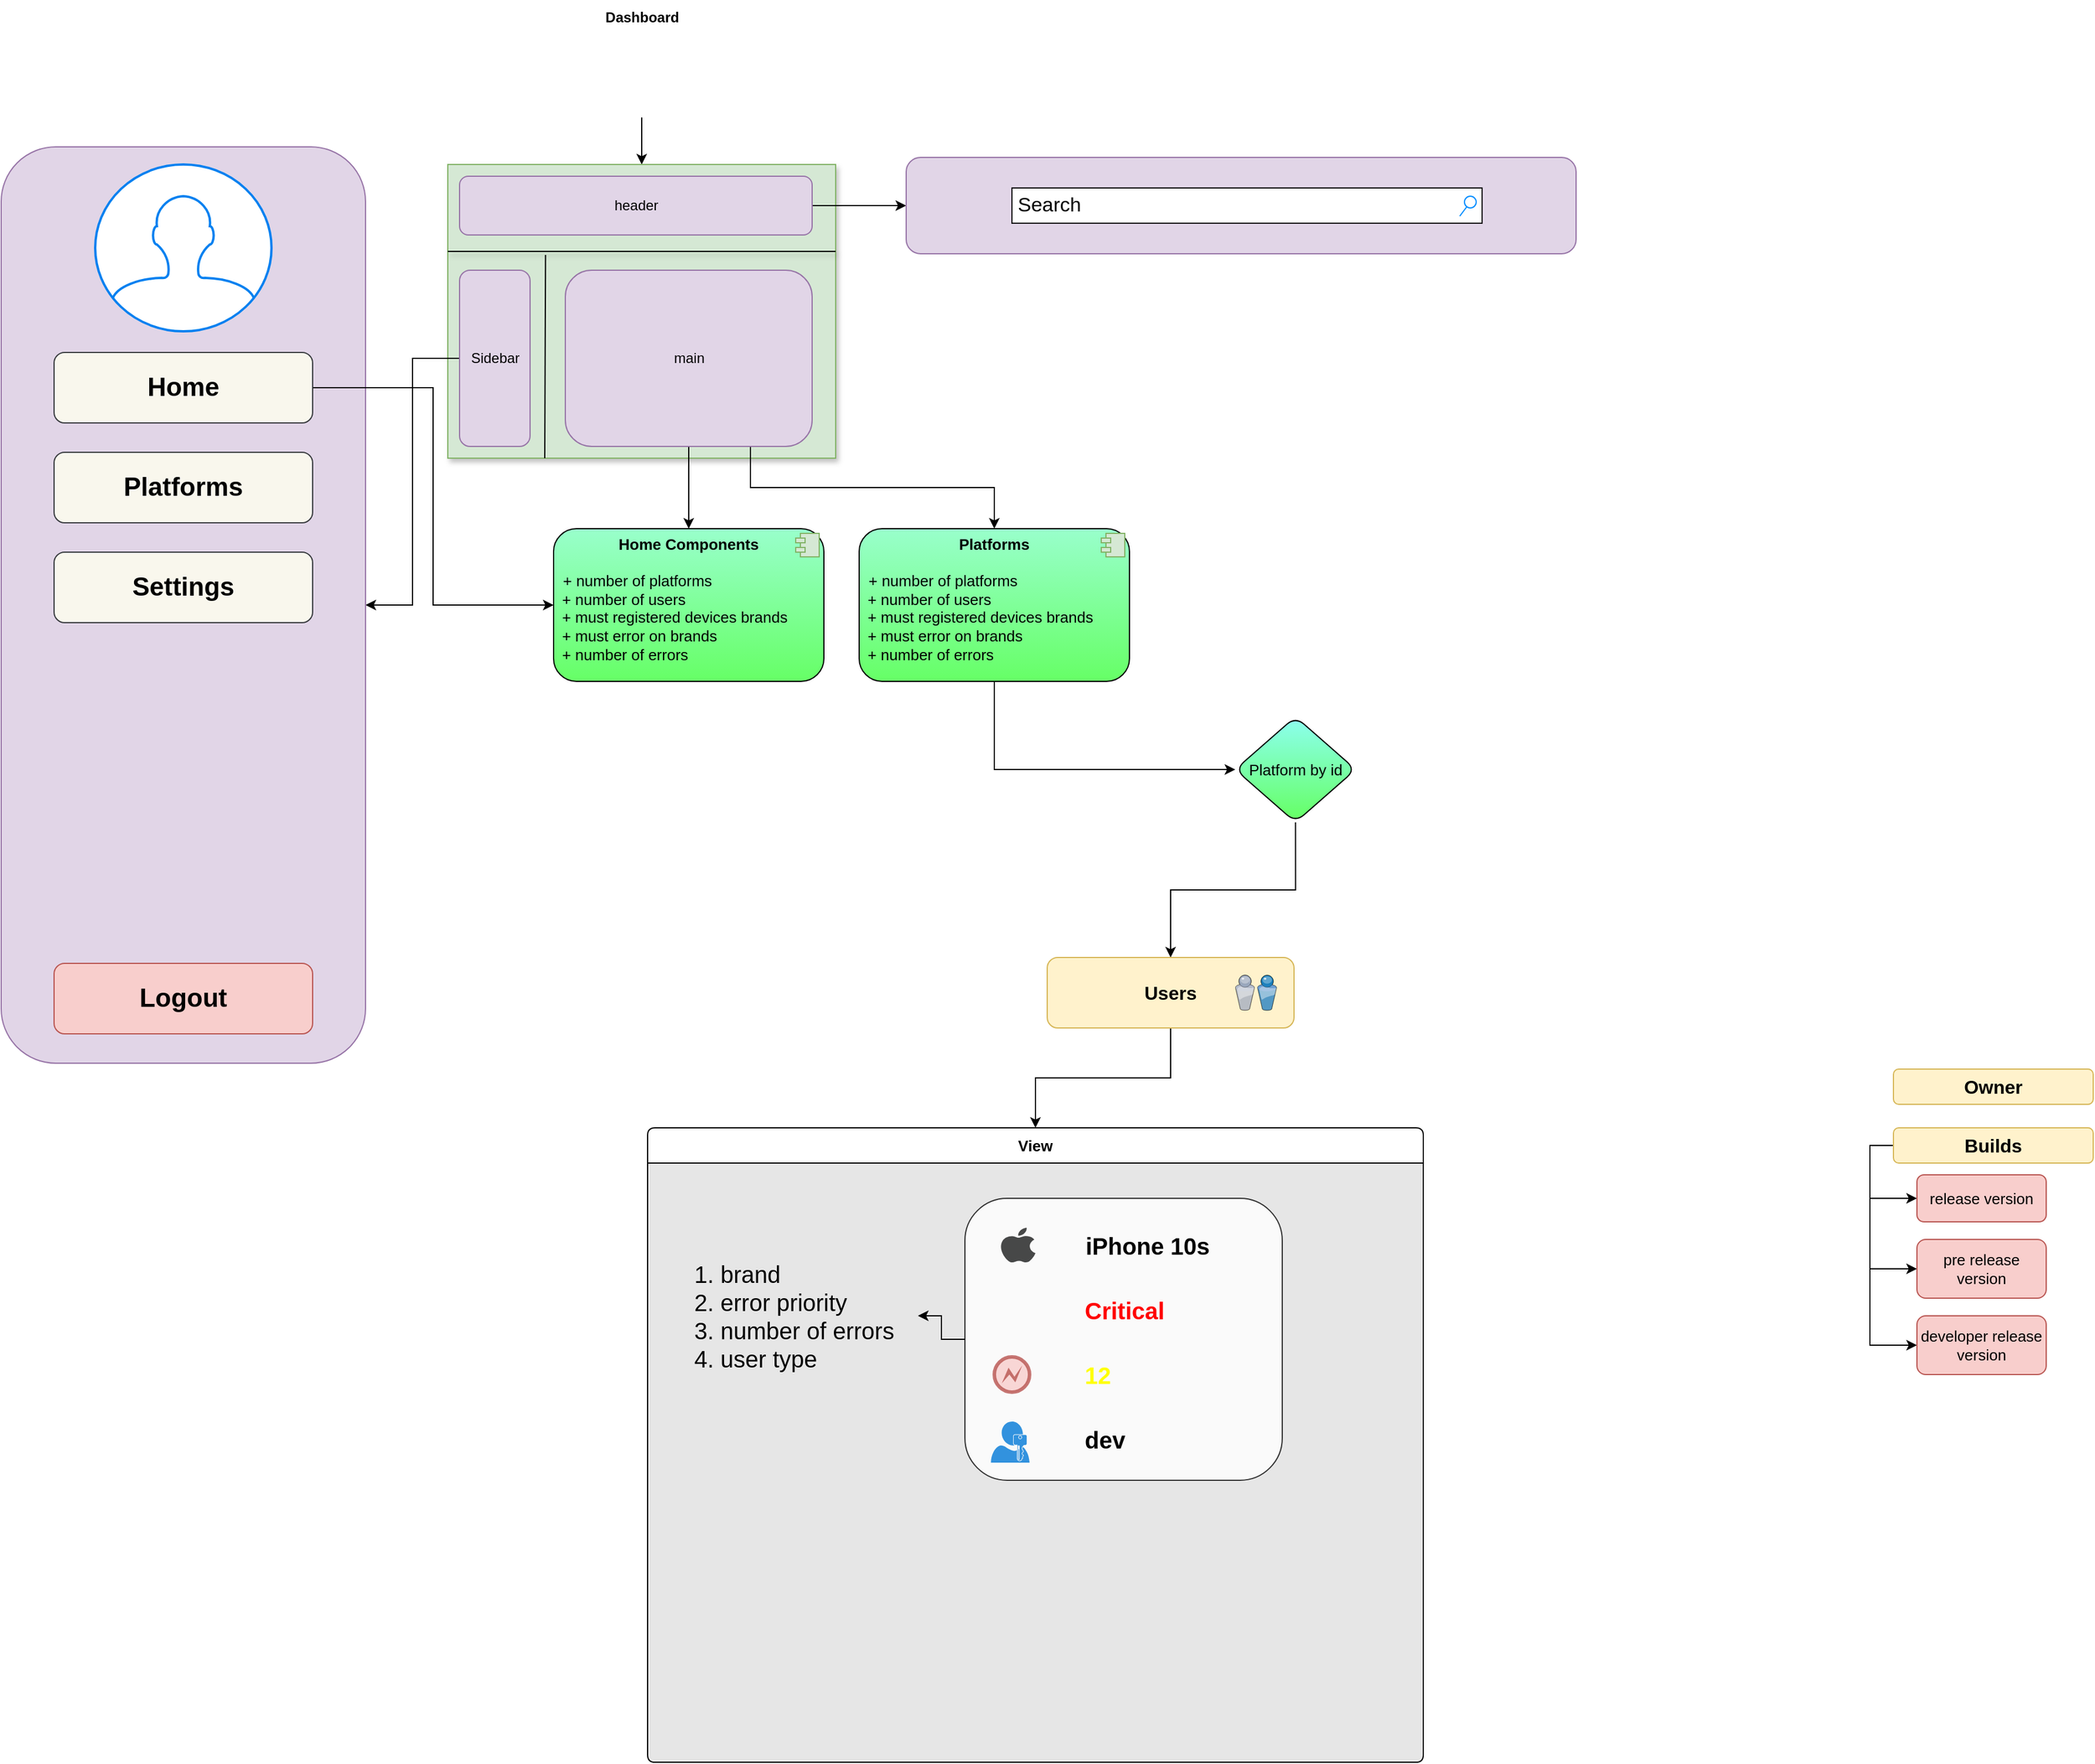 <mxfile version="20.8.13" type="github">
  <diagram name="Page-1" id="5f0bae14-7c28-e335-631c-24af17079c00">
    <mxGraphModel dx="2380" dy="685" grid="1" gridSize="10" guides="1" tooltips="1" connect="1" arrows="1" fold="1" page="1" pageScale="1" pageWidth="1100" pageHeight="850" background="none" math="0" shadow="0">
      <root>
        <mxCell id="0" />
        <mxCell id="1" parent="0" />
        <mxCell id="uQ2OAuAyLlIsEGCyf4NW-97" value="View" style="swimlane;whiteSpace=wrap;html=1;rounded=1;shadow=0;glass=0;sketch=0;fillStyle=solid;fontFamily=Helvetica;fontSize=13;gradientDirection=south;startSize=30;arcSize=7;swimlaneFillColor=#E6E6E6;" vertex="1" parent="1">
          <mxGeometry x="420" y="970" width="660" height="540" as="geometry" />
        </mxCell>
        <mxCell id="uQ2OAuAyLlIsEGCyf4NW-114" style="edgeStyle=orthogonalEdgeStyle;rounded=0;orthogonalLoop=1;jettySize=auto;html=1;exitX=0;exitY=0.5;exitDx=0;exitDy=0;fontFamily=Helvetica;fontSize=20;" edge="1" parent="uQ2OAuAyLlIsEGCyf4NW-97" source="uQ2OAuAyLlIsEGCyf4NW-105" target="uQ2OAuAyLlIsEGCyf4NW-112">
          <mxGeometry relative="1" as="geometry" />
        </mxCell>
        <mxCell id="uQ2OAuAyLlIsEGCyf4NW-105" value="" style="rounded=1;whiteSpace=wrap;html=1;shadow=0;glass=0;sketch=0;fillStyle=solid;fontFamily=Helvetica;fontSize=13;fillColor=default;gradientColor=none;gradientDirection=south;opacity=80;" vertex="1" parent="uQ2OAuAyLlIsEGCyf4NW-97">
          <mxGeometry x="270" y="60" width="270" height="240" as="geometry" />
        </mxCell>
        <mxCell id="uQ2OAuAyLlIsEGCyf4NW-108" value="" style="dashed=0;outlineConnect=0;html=1;align=center;labelPosition=center;verticalLabelPosition=bottom;verticalAlign=top;shape=mxgraph.weblogos.apple;fillColor=#1B1C1C;strokeColor=none;rounded=1;shadow=0;glass=0;sketch=0;fillStyle=solid;fontFamily=Helvetica;fontSize=13;opacity=80;" vertex="1" parent="uQ2OAuAyLlIsEGCyf4NW-97">
          <mxGeometry x="300" y="85" width="30" height="30" as="geometry" />
        </mxCell>
        <mxCell id="uQ2OAuAyLlIsEGCyf4NW-109" value="&lt;b&gt;&lt;font style=&quot;font-size: 20px;&quot;&gt;iPhone 10s&lt;/font&gt;&lt;/b&gt;" style="text;html=1;align=center;verticalAlign=middle;resizable=0;points=[];autosize=1;strokeColor=none;fillColor=none;fontSize=13;fontFamily=Helvetica;" vertex="1" parent="uQ2OAuAyLlIsEGCyf4NW-97">
          <mxGeometry x="360" y="80" width="130" height="40" as="geometry" />
        </mxCell>
        <mxCell id="uQ2OAuAyLlIsEGCyf4NW-110" value="" style="points=[[0.145,0.145,0],[0.5,0,0],[0.855,0.145,0],[1,0.5,0],[0.855,0.855,0],[0.5,1,0],[0.145,0.855,0],[0,0.5,0]];shape=mxgraph.bpmn.event;html=1;verticalLabelPosition=bottom;labelBackgroundColor=#ffffff;verticalAlign=top;align=center;perimeter=ellipsePerimeter;outlineConnect=0;aspect=fixed;outline=end;symbol=error;rounded=1;shadow=0;glass=0;sketch=0;fillStyle=solid;fontFamily=Helvetica;fontSize=20;fillColor=#f8cecc;gradientDirection=south;opacity=80;strokeColor=#b85450;" vertex="1" parent="uQ2OAuAyLlIsEGCyf4NW-97">
          <mxGeometry x="295" y="195" width="30" height="30" as="geometry" />
        </mxCell>
        <mxCell id="uQ2OAuAyLlIsEGCyf4NW-112" value="&lt;ol&gt;&lt;li&gt;&lt;span style=&quot;background-color: initial;&quot;&gt;brand&lt;/span&gt;&lt;/li&gt;&lt;li&gt;&lt;span style=&quot;background-color: initial;&quot;&gt;error priority&lt;/span&gt;&lt;/li&gt;&lt;li&gt;&lt;span style=&quot;background-color: initial;&quot;&gt;number of errors&lt;/span&gt;&lt;/li&gt;&lt;li&gt;&lt;span style=&quot;background-color: initial;&quot;&gt;user type&lt;/span&gt;&lt;/li&gt;&lt;/ol&gt;" style="text;html=1;align=left;verticalAlign=middle;resizable=0;points=[];autosize=1;strokeColor=none;fillColor=none;fontSize=20;fontFamily=Helvetica;" vertex="1" parent="uQ2OAuAyLlIsEGCyf4NW-97">
          <mxGeometry x="20" y="85" width="210" height="150" as="geometry" />
        </mxCell>
        <mxCell id="uQ2OAuAyLlIsEGCyf4NW-116" value="&lt;b&gt;&lt;font style=&quot;font-size: 20px;&quot;&gt;Critical&lt;/font&gt;&lt;/b&gt;" style="text;html=1;align=left;verticalAlign=middle;resizable=0;points=[];autosize=1;strokeColor=none;fillColor=none;fontSize=13;fontFamily=Helvetica;fontColor=#FF0000;" vertex="1" parent="uQ2OAuAyLlIsEGCyf4NW-97">
          <mxGeometry x="370" y="135" width="90" height="40" as="geometry" />
        </mxCell>
        <mxCell id="uQ2OAuAyLlIsEGCyf4NW-117" value="" style="shape=image;html=1;verticalAlign=top;verticalLabelPosition=bottom;labelBackgroundColor=#ffffff;imageAspect=0;aspect=fixed;image=https://cdn2.iconfinder.com/data/icons/circle-icons-1/64/caution-128.png;rounded=1;shadow=0;glass=0;sketch=0;fillStyle=solid;fontFamily=Helvetica;fontSize=20;fillColor=default;gradientColor=none;gradientDirection=south;opacity=80;" vertex="1" parent="uQ2OAuAyLlIsEGCyf4NW-97">
          <mxGeometry x="295" y="137.5" width="35" height="35" as="geometry" />
        </mxCell>
        <mxCell id="uQ2OAuAyLlIsEGCyf4NW-118" value="&lt;b&gt;&lt;font style=&quot;font-size: 20px;&quot;&gt;12&lt;/font&gt;&lt;/b&gt;" style="text;html=1;align=left;verticalAlign=middle;resizable=0;points=[];autosize=1;strokeColor=none;fillColor=none;fontSize=13;fontFamily=Helvetica;fontColor=#FFFF00;" vertex="1" parent="uQ2OAuAyLlIsEGCyf4NW-97">
          <mxGeometry x="370" y="190" width="50" height="40" as="geometry" />
        </mxCell>
        <mxCell id="uQ2OAuAyLlIsEGCyf4NW-119" value="" style="sketch=0;aspect=fixed;pointerEvents=1;shadow=0;dashed=0;html=1;strokeColor=none;labelPosition=center;verticalLabelPosition=bottom;verticalAlign=top;align=center;shape=mxgraph.mscae.enterprise.user_permissions;fillColor=#0078D7;rounded=1;glass=0;fillStyle=solid;fontFamily=Helvetica;fontSize=20;fontColor=#FFFF00;opacity=80;" vertex="1" parent="uQ2OAuAyLlIsEGCyf4NW-97">
          <mxGeometry x="292.1" y="250" width="32.9" height="35" as="geometry" />
        </mxCell>
        <mxCell id="uQ2OAuAyLlIsEGCyf4NW-120" value="&lt;span style=&quot;font-size: 20px;&quot;&gt;&lt;b&gt;dev&lt;br&gt;&lt;/b&gt;&lt;/span&gt;" style="text;html=1;align=left;verticalAlign=middle;resizable=0;points=[];autosize=1;strokeColor=none;fillColor=none;fontSize=13;fontFamily=Helvetica;" vertex="1" parent="uQ2OAuAyLlIsEGCyf4NW-97">
          <mxGeometry x="370" y="245" width="60" height="40" as="geometry" />
        </mxCell>
        <mxCell id="uQ2OAuAyLlIsEGCyf4NW-14" style="edgeStyle=orthogonalEdgeStyle;rounded=0;orthogonalLoop=1;jettySize=auto;html=1;exitX=0.5;exitY=1;exitDx=0;exitDy=0;entryX=0.5;entryY=0;entryDx=0;entryDy=0;fontFamily=Helvetica;" edge="1" parent="1" source="uQ2OAuAyLlIsEGCyf4NW-10" target="uQ2OAuAyLlIsEGCyf4NW-18">
          <mxGeometry relative="1" as="geometry">
            <mxPoint x="395" y="160" as="targetPoint" />
          </mxGeometry>
        </mxCell>
        <mxCell id="uQ2OAuAyLlIsEGCyf4NW-10" value="" style="shape=image;html=1;verticalAlign=top;verticalLabelPosition=bottom;labelBackgroundColor=#ffffff;imageAspect=0;aspect=fixed;image=https://cdn4.iconfinder.com/data/icons/online-marketing-hand-drawn-vol-2/52/development__code__script__web__tag__root__browser-128.png" vertex="1" parent="1">
          <mxGeometry x="380" y="40" width="70" height="70" as="geometry" />
        </mxCell>
        <mxCell id="uQ2OAuAyLlIsEGCyf4NW-11" value="Dashboard" style="text;html=1;align=center;verticalAlign=middle;resizable=0;points=[];autosize=1;strokeColor=none;fillColor=none;fontStyle=1;fontFamily=Helvetica;" vertex="1" parent="1">
          <mxGeometry x="370" y="10" width="90" height="30" as="geometry" />
        </mxCell>
        <mxCell id="uQ2OAuAyLlIsEGCyf4NW-18" value="" style="rounded=0;whiteSpace=wrap;html=1;shadow=1;glass=0;fontFamily=Helvetica;fillColor=#d5e8d4;strokeColor=#82b366;" vertex="1" parent="1">
          <mxGeometry x="250" y="150" width="330" height="250" as="geometry" />
        </mxCell>
        <mxCell id="uQ2OAuAyLlIsEGCyf4NW-61" value="" style="edgeStyle=orthogonalEdgeStyle;rounded=0;orthogonalLoop=1;jettySize=auto;html=1;fontFamily=Helvetica;fontSize=13;" edge="1" parent="1" source="uQ2OAuAyLlIsEGCyf4NW-21" target="uQ2OAuAyLlIsEGCyf4NW-60">
          <mxGeometry relative="1" as="geometry" />
        </mxCell>
        <mxCell id="uQ2OAuAyLlIsEGCyf4NW-21" value="header" style="html=1;rounded=1;shadow=0;glass=0;sketch=0;fontFamily=Helvetica;fillColor=#e1d5e7;strokeColor=#9673a6;" vertex="1" parent="1">
          <mxGeometry x="260" y="160" width="300" height="50" as="geometry" />
        </mxCell>
        <mxCell id="uQ2OAuAyLlIsEGCyf4NW-22" value="" style="line;strokeWidth=1;fillColor=none;align=left;verticalAlign=middle;spacingTop=-1;spacingLeft=3;spacingRight=3;rotatable=0;labelPosition=right;points=[];portConstraint=eastwest;strokeColor=inherit;rounded=0;shadow=1;glass=0;sketch=0;fontFamily=Helvetica;" vertex="1" parent="1">
          <mxGeometry x="250" y="220" width="330" height="8" as="geometry" />
        </mxCell>
        <mxCell id="uQ2OAuAyLlIsEGCyf4NW-24" value="" style="endArrow=none;html=1;rounded=0;fontFamily=Helvetica;entryX=0.25;entryY=1;entryDx=0;entryDy=0;exitX=0.252;exitY=0.875;exitDx=0;exitDy=0;exitPerimeter=0;" edge="1" parent="1" source="uQ2OAuAyLlIsEGCyf4NW-22" target="uQ2OAuAyLlIsEGCyf4NW-18">
          <mxGeometry width="50" height="50" relative="1" as="geometry">
            <mxPoint x="424" y="230" as="sourcePoint" />
            <mxPoint x="420" y="390" as="targetPoint" />
            <Array as="points" />
          </mxGeometry>
        </mxCell>
        <mxCell id="uQ2OAuAyLlIsEGCyf4NW-29" value="" style="edgeStyle=orthogonalEdgeStyle;rounded=0;orthogonalLoop=1;jettySize=auto;html=1;fontFamily=Helvetica;" edge="1" parent="1" source="uQ2OAuAyLlIsEGCyf4NW-25" target="uQ2OAuAyLlIsEGCyf4NW-28">
          <mxGeometry relative="1" as="geometry" />
        </mxCell>
        <mxCell id="uQ2OAuAyLlIsEGCyf4NW-25" value="Sidebar" style="html=1;rounded=1;shadow=0;glass=0;fontFamily=Helvetica;fillColor=#e1d5e7;strokeColor=#9673a6;" vertex="1" parent="1">
          <mxGeometry x="260" y="240" width="60" height="150" as="geometry" />
        </mxCell>
        <mxCell id="uQ2OAuAyLlIsEGCyf4NW-88" value="" style="edgeStyle=orthogonalEdgeStyle;rounded=0;orthogonalLoop=1;jettySize=auto;html=1;fontFamily=Helvetica;fontSize=13;" edge="1" parent="1" source="uQ2OAuAyLlIsEGCyf4NW-26" target="uQ2OAuAyLlIsEGCyf4NW-74">
          <mxGeometry relative="1" as="geometry" />
        </mxCell>
        <mxCell id="uQ2OAuAyLlIsEGCyf4NW-93" style="edgeStyle=orthogonalEdgeStyle;rounded=0;orthogonalLoop=1;jettySize=auto;html=1;exitX=0.75;exitY=1;exitDx=0;exitDy=0;fontFamily=Helvetica;fontSize=13;" edge="1" parent="1" source="uQ2OAuAyLlIsEGCyf4NW-26" target="uQ2OAuAyLlIsEGCyf4NW-90">
          <mxGeometry relative="1" as="geometry" />
        </mxCell>
        <mxCell id="uQ2OAuAyLlIsEGCyf4NW-26" value="main" style="html=1;rounded=1;shadow=0;glass=0;sketch=0;fontFamily=Helvetica;fillColor=#e1d5e7;strokeColor=#9673a6;" vertex="1" parent="1">
          <mxGeometry x="350" y="240" width="210" height="150" as="geometry" />
        </mxCell>
        <mxCell id="uQ2OAuAyLlIsEGCyf4NW-28" value="&lt;div&gt;&lt;span style=&quot;font-size: 14px;&quot;&gt;&lt;br&gt;&lt;/span&gt;&lt;/div&gt;" style="html=1;rounded=1;shadow=0;glass=0;fontFamily=Helvetica;fillColor=#e1d5e7;strokeColor=#9673a6;align=left;" vertex="1" parent="1">
          <mxGeometry x="-130" y="135" width="310" height="780" as="geometry" />
        </mxCell>
        <mxCell id="uQ2OAuAyLlIsEGCyf4NW-89" style="edgeStyle=orthogonalEdgeStyle;rounded=0;orthogonalLoop=1;jettySize=auto;html=1;exitX=1;exitY=0.5;exitDx=0;exitDy=0;entryX=0;entryY=0.5;entryDx=0;entryDy=0;fontFamily=Helvetica;fontSize=13;" edge="1" parent="1" source="uQ2OAuAyLlIsEGCyf4NW-30" target="uQ2OAuAyLlIsEGCyf4NW-74">
          <mxGeometry relative="1" as="geometry" />
        </mxCell>
        <mxCell id="uQ2OAuAyLlIsEGCyf4NW-30" value="&lt;b&gt;&lt;font style=&quot;font-size: 22px;&quot;&gt;Home&lt;/font&gt;&lt;/b&gt;" style="rounded=1;whiteSpace=wrap;html=1;shadow=0;glass=0;sketch=0;fontFamily=Helvetica;fontSize=10;fillColor=#f9f7ed;strokeColor=#36393d;" vertex="1" parent="1">
          <mxGeometry x="-85" y="310" width="220" height="60" as="geometry" />
        </mxCell>
        <mxCell id="uQ2OAuAyLlIsEGCyf4NW-31" value="&lt;b&gt;&lt;font style=&quot;font-size: 22px;&quot;&gt;Platforms&lt;/font&gt;&lt;/b&gt;" style="rounded=1;whiteSpace=wrap;html=1;shadow=0;glass=0;sketch=0;fontFamily=Helvetica;fontSize=10;fillColor=#f9f7ed;strokeColor=#36393d;" vertex="1" parent="1">
          <mxGeometry x="-85" y="395" width="220" height="60" as="geometry" />
        </mxCell>
        <mxCell id="uQ2OAuAyLlIsEGCyf4NW-59" value="&lt;b&gt;&lt;font style=&quot;font-size: 22px;&quot;&gt;Logout&lt;/font&gt;&lt;/b&gt;" style="rounded=1;whiteSpace=wrap;html=1;shadow=0;glass=0;sketch=0;fontFamily=Helvetica;fontSize=10;fillColor=#f8cecc;strokeColor=#b85450;" vertex="1" parent="1">
          <mxGeometry x="-85" y="830" width="220" height="60" as="geometry" />
        </mxCell>
        <mxCell id="uQ2OAuAyLlIsEGCyf4NW-60" value="" style="html=1;rounded=1;shadow=0;glass=0;sketch=0;fontFamily=Helvetica;fillColor=#e1d5e7;strokeColor=#9673a6;" vertex="1" parent="1">
          <mxGeometry x="640" y="144" width="570" height="82" as="geometry" />
        </mxCell>
        <mxCell id="uQ2OAuAyLlIsEGCyf4NW-65" value="" style="html=1;verticalLabelPosition=bottom;align=center;labelBackgroundColor=#ffffff;verticalAlign=top;strokeWidth=2;strokeColor=#0080F0;shadow=0;dashed=0;shape=mxgraph.ios7.icons.user;rounded=1;glass=0;sketch=0;fontFamily=Helvetica;fontSize=13;" vertex="1" parent="1">
          <mxGeometry x="-50" y="150" width="150" height="142" as="geometry" />
        </mxCell>
        <mxCell id="uQ2OAuAyLlIsEGCyf4NW-68" value="Search" style="strokeWidth=1;shadow=0;dashed=0;align=center;html=1;shape=mxgraph.mockup.forms.searchBox;mainText=;strokeColor2=#008cff;fontSize=17;align=left;spacingLeft=3;rounded=1;glass=0;fontFamily=Helvetica;" vertex="1" parent="1">
          <mxGeometry x="730" y="170" width="400" height="30" as="geometry" />
        </mxCell>
        <mxCell id="uQ2OAuAyLlIsEGCyf4NW-71" value="" style="shape=image;html=1;verticalAlign=top;verticalLabelPosition=bottom;labelBackgroundColor=#ffffff;imageAspect=0;aspect=fixed;image=https://cdn1.iconfinder.com/data/icons/unicons-line-vol-3/24/exit-128.png;rounded=1;shadow=0;glass=0;sketch=0;fontFamily=Helvetica;fontSize=13;fillColor=#0000CC;" vertex="1" parent="1">
          <mxGeometry x="80" y="840" width="40" height="40" as="geometry" />
        </mxCell>
        <mxCell id="uQ2OAuAyLlIsEGCyf4NW-74" value="&lt;p style=&quot;margin:0px;margin-top:6px;text-align:center;&quot;&gt;&lt;b&gt;Home&amp;nbsp;&lt;/b&gt;&lt;b style=&quot;background-color: initial;&quot;&gt;Components&lt;/b&gt;&lt;/p&gt;&lt;p style=&quot;margin:0px;margin-left:8px;&quot;&gt;&lt;br&gt;&lt;/p&gt;&lt;p style=&quot;margin:0px;margin-left:8px;&quot;&gt;+ number of platforms&lt;/p&gt;&amp;nbsp; + number of users&lt;br&gt;&amp;nbsp; + must registered devices brands&lt;br&gt;&amp;nbsp; + must error on brands&lt;br&gt;&amp;nbsp; + number of errors&amp;nbsp;&lt;br&gt;&amp;nbsp;&lt;br&gt;&amp;nbsp;&lt;br&gt;&amp;nbsp;&lt;p style=&quot;margin:0px;margin-left:8px;&quot;&gt;&lt;span style=&quot;background-color: initial;&quot;&gt;&amp;nbsp;&lt;/span&gt;&lt;/p&gt;" style="align=left;overflow=fill;html=1;dropTarget=0;rounded=1;shadow=0;glass=0;sketch=0;fontFamily=Helvetica;fontSize=13;fillColor=#99FFCC;fillStyle=solid;gradientColor=#66FF66;gradientDirection=south;" vertex="1" parent="1">
          <mxGeometry x="340" y="460" width="230" height="130" as="geometry" />
        </mxCell>
        <mxCell id="uQ2OAuAyLlIsEGCyf4NW-75" value="" style="shape=component;jettyWidth=8;jettyHeight=4;rounded=1;shadow=0;glass=0;sketch=0;fontFamily=Helvetica;fontSize=13;fillColor=#d5e8d4;strokeColor=#82b366;" vertex="1" parent="uQ2OAuAyLlIsEGCyf4NW-74">
          <mxGeometry x="1" width="20" height="20" relative="1" as="geometry">
            <mxPoint x="-24" y="4" as="offset" />
          </mxGeometry>
        </mxCell>
        <mxCell id="uQ2OAuAyLlIsEGCyf4NW-83" style="edgeStyle=orthogonalEdgeStyle;rounded=0;orthogonalLoop=1;jettySize=auto;html=1;exitX=0.5;exitY=1;exitDx=0;exitDy=0;entryX=0.5;entryY=0;entryDx=0;entryDy=0;fontFamily=Helvetica;fontSize=13;" edge="1" parent="1" source="uQ2OAuAyLlIsEGCyf4NW-76" target="uQ2OAuAyLlIsEGCyf4NW-32">
          <mxGeometry relative="1" as="geometry">
            <mxPoint x="865" y="840" as="targetPoint" />
          </mxGeometry>
        </mxCell>
        <mxCell id="uQ2OAuAyLlIsEGCyf4NW-104" style="edgeStyle=orthogonalEdgeStyle;rounded=0;orthogonalLoop=1;jettySize=auto;html=1;exitX=0.5;exitY=1;exitDx=0;exitDy=0;entryX=0.5;entryY=0;entryDx=0;entryDy=0;fontFamily=Helvetica;fontSize=13;" edge="1" parent="1" source="uQ2OAuAyLlIsEGCyf4NW-32" target="uQ2OAuAyLlIsEGCyf4NW-97">
          <mxGeometry relative="1" as="geometry" />
        </mxCell>
        <mxCell id="uQ2OAuAyLlIsEGCyf4NW-32" value="&lt;b&gt;&lt;font style=&quot;font-size: 16px;&quot;&gt;Users&lt;/font&gt;&lt;/b&gt;" style="rounded=1;whiteSpace=wrap;html=1;shadow=0;glass=0;sketch=0;fontFamily=Helvetica;fontSize=10;fillColor=#fff2cc;strokeColor=#d6b656;" vertex="1" parent="1">
          <mxGeometry x="760" y="825" width="210" height="60" as="geometry" />
        </mxCell>
        <mxCell id="uQ2OAuAyLlIsEGCyf4NW-36" value="&lt;b&gt;&lt;font style=&quot;font-size: 16px;&quot;&gt;Owner&lt;/font&gt;&lt;/b&gt;" style="rounded=1;whiteSpace=wrap;html=1;shadow=0;glass=0;sketch=0;fontFamily=Helvetica;fontSize=10;fillColor=#fff2cc;strokeColor=#d6b656;" vertex="1" parent="1">
          <mxGeometry x="1480" y="920" width="170" height="30" as="geometry" />
        </mxCell>
        <mxCell id="uQ2OAuAyLlIsEGCyf4NW-99" style="edgeStyle=orthogonalEdgeStyle;rounded=0;orthogonalLoop=1;jettySize=auto;html=1;exitX=0;exitY=0.5;exitDx=0;exitDy=0;entryX=0;entryY=0.5;entryDx=0;entryDy=0;fontFamily=Helvetica;fontSize=13;" edge="1" parent="1" source="uQ2OAuAyLlIsEGCyf4NW-42" target="uQ2OAuAyLlIsEGCyf4NW-44">
          <mxGeometry relative="1" as="geometry" />
        </mxCell>
        <mxCell id="uQ2OAuAyLlIsEGCyf4NW-100" style="edgeStyle=orthogonalEdgeStyle;rounded=0;orthogonalLoop=1;jettySize=auto;html=1;exitX=0;exitY=0.5;exitDx=0;exitDy=0;entryX=0;entryY=0.5;entryDx=0;entryDy=0;fontFamily=Helvetica;fontSize=13;" edge="1" parent="1" source="uQ2OAuAyLlIsEGCyf4NW-42" target="uQ2OAuAyLlIsEGCyf4NW-55">
          <mxGeometry relative="1" as="geometry" />
        </mxCell>
        <mxCell id="uQ2OAuAyLlIsEGCyf4NW-101" style="edgeStyle=orthogonalEdgeStyle;rounded=0;orthogonalLoop=1;jettySize=auto;html=1;exitX=0;exitY=0.5;exitDx=0;exitDy=0;entryX=0;entryY=0.5;entryDx=0;entryDy=0;fontFamily=Helvetica;fontSize=13;" edge="1" parent="1" source="uQ2OAuAyLlIsEGCyf4NW-42" target="uQ2OAuAyLlIsEGCyf4NW-56">
          <mxGeometry relative="1" as="geometry" />
        </mxCell>
        <mxCell id="uQ2OAuAyLlIsEGCyf4NW-42" value="&lt;b&gt;&lt;font style=&quot;font-size: 16px;&quot;&gt;Builds&lt;/font&gt;&lt;/b&gt;" style="rounded=1;whiteSpace=wrap;html=1;shadow=0;glass=0;sketch=0;fontFamily=Helvetica;fontSize=10;fillColor=#fff2cc;strokeColor=#d6b656;" vertex="1" parent="1">
          <mxGeometry x="1480" y="970" width="170" height="30" as="geometry" />
        </mxCell>
        <mxCell id="uQ2OAuAyLlIsEGCyf4NW-44" value="&lt;font style=&quot;font-size: 13px;&quot;&gt;release version&lt;/font&gt;" style="rounded=1;whiteSpace=wrap;html=1;shadow=0;glass=0;sketch=0;fontFamily=Helvetica;fontSize=10;fillColor=#f8cecc;strokeColor=#b85450;" vertex="1" parent="1">
          <mxGeometry x="1500" y="1010" width="110" height="40" as="geometry" />
        </mxCell>
        <mxCell id="uQ2OAuAyLlIsEGCyf4NW-55" value="&lt;font style=&quot;font-size: 13px;&quot;&gt;pre release version&lt;/font&gt;" style="rounded=1;whiteSpace=wrap;html=1;shadow=0;glass=0;sketch=0;fontFamily=Helvetica;fontSize=10;fillColor=#f8cecc;strokeColor=#b85450;" vertex="1" parent="1">
          <mxGeometry x="1500" y="1065" width="110" height="50" as="geometry" />
        </mxCell>
        <mxCell id="uQ2OAuAyLlIsEGCyf4NW-56" value="&lt;font style=&quot;font-size: 13px;&quot;&gt;developer release version&lt;/font&gt;" style="rounded=1;whiteSpace=wrap;html=1;shadow=0;glass=0;sketch=0;fontFamily=Helvetica;fontSize=10;fillColor=#f8cecc;strokeColor=#b85450;" vertex="1" parent="1">
          <mxGeometry x="1500" y="1130" width="110" height="50" as="geometry" />
        </mxCell>
        <mxCell id="uQ2OAuAyLlIsEGCyf4NW-102" style="edgeStyle=orthogonalEdgeStyle;rounded=0;orthogonalLoop=1;jettySize=auto;html=1;exitX=0.5;exitY=1;exitDx=0;exitDy=0;entryX=0;entryY=0.5;entryDx=0;entryDy=0;fontFamily=Helvetica;fontSize=13;" edge="1" parent="1" source="uQ2OAuAyLlIsEGCyf4NW-90" target="uQ2OAuAyLlIsEGCyf4NW-76">
          <mxGeometry relative="1" as="geometry" />
        </mxCell>
        <mxCell id="uQ2OAuAyLlIsEGCyf4NW-90" value="&lt;p style=&quot;margin:0px;margin-top:6px;text-align:center;&quot;&gt;&lt;b&gt;Platforms&lt;/b&gt;&lt;/p&gt;&lt;p style=&quot;margin:0px;margin-left:8px;&quot;&gt;&lt;br&gt;&lt;/p&gt;&lt;p style=&quot;margin:0px;margin-left:8px;&quot;&gt;+ number of platforms&lt;/p&gt;&amp;nbsp; + number of users&lt;br&gt;&amp;nbsp; + must registered devices brands&lt;br&gt;&amp;nbsp; + must error on brands&lt;br&gt;&amp;nbsp; + number of errors&amp;nbsp;&lt;br&gt;&amp;nbsp;&lt;br&gt;&amp;nbsp;&lt;br&gt;&amp;nbsp;&lt;p style=&quot;margin:0px;margin-left:8px;&quot;&gt;&lt;span style=&quot;background-color: initial;&quot;&gt;&amp;nbsp;&lt;/span&gt;&lt;/p&gt;" style="align=left;overflow=fill;html=1;dropTarget=0;rounded=1;shadow=0;glass=0;sketch=0;fontFamily=Helvetica;fontSize=13;fillColor=#99FFCC;fillStyle=solid;gradientColor=#66FF66;gradientDirection=south;" vertex="1" parent="1">
          <mxGeometry x="600" y="460" width="230" height="130" as="geometry" />
        </mxCell>
        <mxCell id="uQ2OAuAyLlIsEGCyf4NW-91" value="" style="shape=component;jettyWidth=8;jettyHeight=4;rounded=1;shadow=0;glass=0;sketch=0;fontFamily=Helvetica;fontSize=13;fillColor=#d5e8d4;strokeColor=#82b366;" vertex="1" parent="uQ2OAuAyLlIsEGCyf4NW-90">
          <mxGeometry x="1" width="20" height="20" relative="1" as="geometry">
            <mxPoint x="-24" y="4" as="offset" />
          </mxGeometry>
        </mxCell>
        <mxCell id="uQ2OAuAyLlIsEGCyf4NW-94" value="&lt;b&gt;&lt;font style=&quot;font-size: 22px;&quot;&gt;Settings&lt;/font&gt;&lt;/b&gt;" style="rounded=1;whiteSpace=wrap;html=1;shadow=0;glass=0;sketch=0;fontFamily=Helvetica;fontSize=10;fillColor=#f9f7ed;strokeColor=#36393d;" vertex="1" parent="1">
          <mxGeometry x="-85" y="480" width="220" height="60" as="geometry" />
        </mxCell>
        <mxCell id="uQ2OAuAyLlIsEGCyf4NW-76" value="Platform by id" style="rhombus;whiteSpace=wrap;html=1;rounded=1;shadow=0;glass=0;sketch=0;fillStyle=solid;fontFamily=Helvetica;fontSize=13;fillColor=#8CFFEC;gradientColor=#66FF66;gradientDirection=south;" vertex="1" parent="1">
          <mxGeometry x="920" y="620" width="102.5" height="90" as="geometry" />
        </mxCell>
        <mxCell id="uQ2OAuAyLlIsEGCyf4NW-103" value="" style="verticalLabelPosition=bottom;sketch=0;aspect=fixed;html=1;verticalAlign=top;strokeColor=none;align=center;outlineConnect=0;shape=mxgraph.citrix.users;rounded=1;shadow=0;glass=0;fillStyle=solid;fontFamily=Helvetica;fontSize=13;fillColor=default;gradientColor=none;gradientDirection=south;opacity=80;" vertex="1" parent="1">
          <mxGeometry x="920" y="840" width="35.18" height="30" as="geometry" />
        </mxCell>
      </root>
    </mxGraphModel>
  </diagram>
</mxfile>
